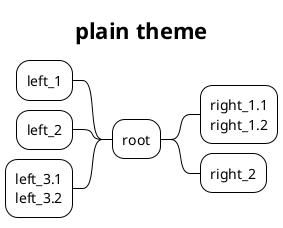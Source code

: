 ' Do not edit
' Theme Gallery
' autogenerated by script
'
@startmindmap
!theme plain
title plain theme
+ root
**:right_1.1
right_1.2;
++ right_2

left side

-- left_1
-- left_2
**:left_3.1
left_3.2;
@endmindmap

